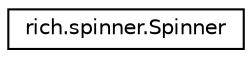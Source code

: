 digraph "Graphical Class Hierarchy"
{
 // LATEX_PDF_SIZE
  edge [fontname="Helvetica",fontsize="10",labelfontname="Helvetica",labelfontsize="10"];
  node [fontname="Helvetica",fontsize="10",shape=record];
  rankdir="LR";
  Node0 [label="rich.spinner.Spinner",height=0.2,width=0.4,color="black", fillcolor="white", style="filled",URL="$classrich_1_1spinner_1_1Spinner.html",tooltip=" "];
}
